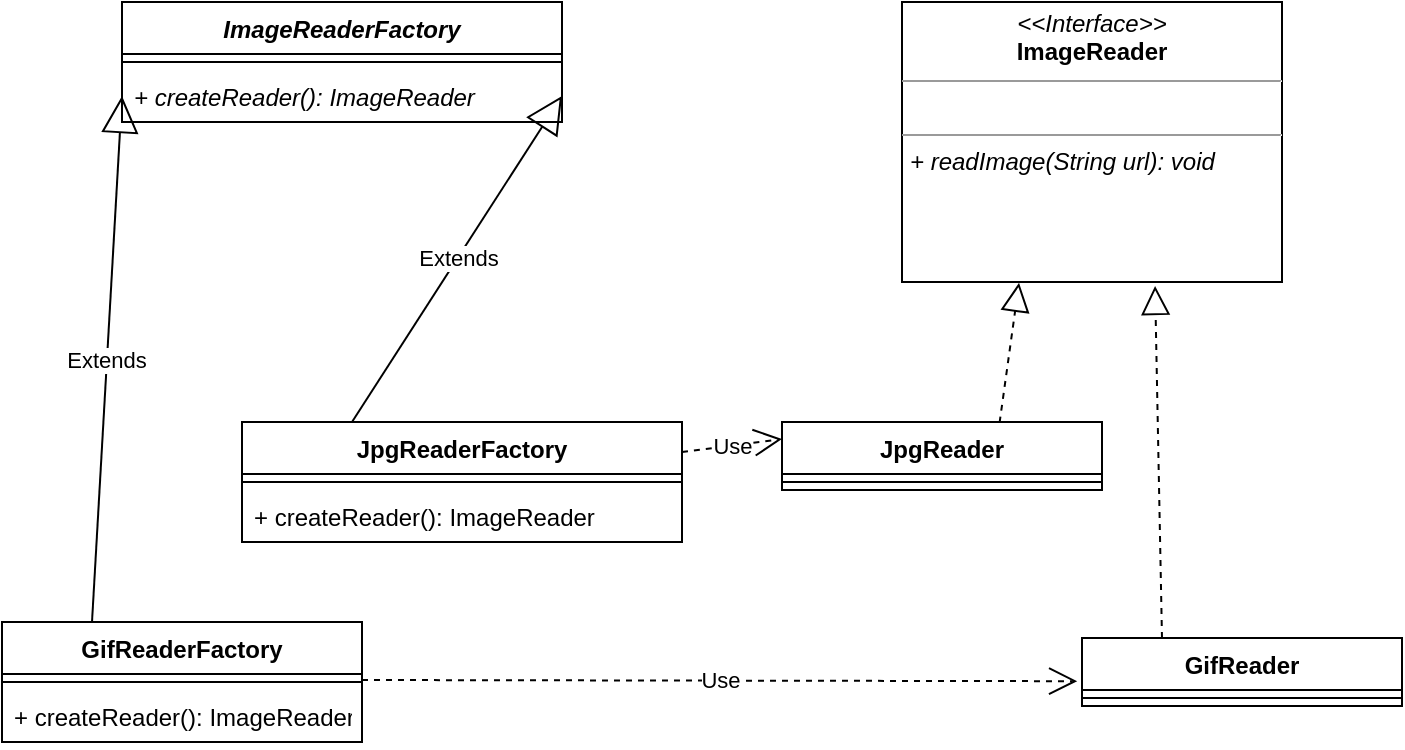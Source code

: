 <mxfile version="20.3.0" type="device"><diagram id="VBn3XIDrgKr0j_NpzsL8" name="第 1 页"><mxGraphModel dx="976" dy="689" grid="1" gridSize="10" guides="1" tooltips="1" connect="1" arrows="1" fold="1" page="1" pageScale="1" pageWidth="827" pageHeight="1169" math="0" shadow="0"><root><mxCell id="0"/><mxCell id="1" parent="0"/><mxCell id="YvkHJwtwBCzYyI9UdY16-1" value="ImageReaderFactory" style="swimlane;fontStyle=3;align=center;verticalAlign=top;childLayout=stackLayout;horizontal=1;startSize=26;horizontalStack=0;resizeParent=1;resizeParentMax=0;resizeLast=0;collapsible=1;marginBottom=0;" vertex="1" parent="1"><mxGeometry x="60" y="250" width="220" height="60" as="geometry"/></mxCell><mxCell id="YvkHJwtwBCzYyI9UdY16-3" value="" style="line;strokeWidth=1;fillColor=none;align=left;verticalAlign=middle;spacingTop=-1;spacingLeft=3;spacingRight=3;rotatable=0;labelPosition=right;points=[];portConstraint=eastwest;strokeColor=inherit;" vertex="1" parent="YvkHJwtwBCzYyI9UdY16-1"><mxGeometry y="26" width="220" height="8" as="geometry"/></mxCell><mxCell id="YvkHJwtwBCzYyI9UdY16-4" value="+ createReader(): ImageReader" style="text;strokeColor=none;fillColor=none;align=left;verticalAlign=top;spacingLeft=4;spacingRight=4;overflow=hidden;rotatable=0;points=[[0,0.5],[1,0.5]];portConstraint=eastwest;fontStyle=2" vertex="1" parent="YvkHJwtwBCzYyI9UdY16-1"><mxGeometry y="34" width="220" height="26" as="geometry"/></mxCell><mxCell id="YvkHJwtwBCzYyI9UdY16-5" value="GifReaderFactory" style="swimlane;fontStyle=1;align=center;verticalAlign=top;childLayout=stackLayout;horizontal=1;startSize=26;horizontalStack=0;resizeParent=1;resizeParentMax=0;resizeLast=0;collapsible=1;marginBottom=0;" vertex="1" parent="1"><mxGeometry y="560" width="180" height="60" as="geometry"/></mxCell><mxCell id="YvkHJwtwBCzYyI9UdY16-7" value="" style="line;strokeWidth=1;fillColor=none;align=left;verticalAlign=middle;spacingTop=-1;spacingLeft=3;spacingRight=3;rotatable=0;labelPosition=right;points=[];portConstraint=eastwest;strokeColor=inherit;" vertex="1" parent="YvkHJwtwBCzYyI9UdY16-5"><mxGeometry y="26" width="180" height="8" as="geometry"/></mxCell><mxCell id="YvkHJwtwBCzYyI9UdY16-8" value="+ createReader(): ImageReader" style="text;strokeColor=none;fillColor=none;align=left;verticalAlign=top;spacingLeft=4;spacingRight=4;overflow=hidden;rotatable=0;points=[[0,0.5],[1,0.5]];portConstraint=eastwest;" vertex="1" parent="YvkHJwtwBCzYyI9UdY16-5"><mxGeometry y="34" width="180" height="26" as="geometry"/></mxCell><mxCell id="YvkHJwtwBCzYyI9UdY16-9" value="JpgReaderFactory" style="swimlane;fontStyle=1;align=center;verticalAlign=top;childLayout=stackLayout;horizontal=1;startSize=26;horizontalStack=0;resizeParent=1;resizeParentMax=0;resizeLast=0;collapsible=1;marginBottom=0;" vertex="1" parent="1"><mxGeometry x="120" y="460" width="220" height="60" as="geometry"/></mxCell><mxCell id="YvkHJwtwBCzYyI9UdY16-11" value="" style="line;strokeWidth=1;fillColor=none;align=left;verticalAlign=middle;spacingTop=-1;spacingLeft=3;spacingRight=3;rotatable=0;labelPosition=right;points=[];portConstraint=eastwest;strokeColor=inherit;" vertex="1" parent="YvkHJwtwBCzYyI9UdY16-9"><mxGeometry y="26" width="220" height="8" as="geometry"/></mxCell><mxCell id="YvkHJwtwBCzYyI9UdY16-12" value="+ createReader(): ImageReader" style="text;strokeColor=none;fillColor=none;align=left;verticalAlign=top;spacingLeft=4;spacingRight=4;overflow=hidden;rotatable=0;points=[[0,0.5],[1,0.5]];portConstraint=eastwest;fontStyle=0" vertex="1" parent="YvkHJwtwBCzYyI9UdY16-9"><mxGeometry y="34" width="220" height="26" as="geometry"/></mxCell><mxCell id="YvkHJwtwBCzYyI9UdY16-13" value="Extends" style="endArrow=block;endSize=16;endFill=0;html=1;rounded=0;exitX=0.25;exitY=0;exitDx=0;exitDy=0;entryX=1;entryY=0.5;entryDx=0;entryDy=0;" edge="1" parent="1" source="YvkHJwtwBCzYyI9UdY16-9" target="YvkHJwtwBCzYyI9UdY16-4"><mxGeometry width="160" relative="1" as="geometry"><mxPoint x="330" y="350" as="sourcePoint"/><mxPoint x="490" y="350" as="targetPoint"/></mxGeometry></mxCell><mxCell id="YvkHJwtwBCzYyI9UdY16-14" value="Extends" style="endArrow=block;endSize=16;endFill=0;html=1;rounded=0;exitX=0.25;exitY=0;exitDx=0;exitDy=0;entryX=0;entryY=0.5;entryDx=0;entryDy=0;" edge="1" parent="1" source="YvkHJwtwBCzYyI9UdY16-5" target="YvkHJwtwBCzYyI9UdY16-4"><mxGeometry width="160" relative="1" as="geometry"><mxPoint x="330" y="350" as="sourcePoint"/><mxPoint x="490" y="350" as="targetPoint"/></mxGeometry></mxCell><mxCell id="YvkHJwtwBCzYyI9UdY16-15" value="&lt;p style=&quot;margin:0px;margin-top:4px;text-align:center;&quot;&gt;&lt;i&gt;&amp;lt;&amp;lt;Interface&amp;gt;&amp;gt;&lt;/i&gt;&lt;br&gt;&lt;b&gt;ImageReader&lt;/b&gt;&lt;/p&gt;&lt;hr size=&quot;1&quot;&gt;&lt;p style=&quot;margin:0px;margin-left:4px;&quot;&gt;&lt;br&gt;&lt;/p&gt;&lt;hr size=&quot;1&quot;&gt;&lt;p style=&quot;margin:0px;margin-left:4px;&quot;&gt;&lt;i&gt;+ readImage(String url): void&lt;/i&gt;&lt;br&gt;&lt;/p&gt;" style="verticalAlign=top;align=left;overflow=fill;fontSize=12;fontFamily=Helvetica;html=1;" vertex="1" parent="1"><mxGeometry x="450" y="250" width="190" height="140" as="geometry"/></mxCell><mxCell id="YvkHJwtwBCzYyI9UdY16-16" value="GifReader" style="swimlane;fontStyle=1;align=center;verticalAlign=top;childLayout=stackLayout;horizontal=1;startSize=26;horizontalStack=0;resizeParent=1;resizeParentMax=0;resizeLast=0;collapsible=1;marginBottom=0;" vertex="1" parent="1"><mxGeometry x="540" y="568" width="160" height="34" as="geometry"/></mxCell><mxCell id="YvkHJwtwBCzYyI9UdY16-18" value="" style="line;strokeWidth=1;fillColor=none;align=left;verticalAlign=middle;spacingTop=-1;spacingLeft=3;spacingRight=3;rotatable=0;labelPosition=right;points=[];portConstraint=eastwest;strokeColor=inherit;" vertex="1" parent="YvkHJwtwBCzYyI9UdY16-16"><mxGeometry y="26" width="160" height="8" as="geometry"/></mxCell><mxCell id="YvkHJwtwBCzYyI9UdY16-20" value="JpgReader" style="swimlane;fontStyle=1;align=center;verticalAlign=top;childLayout=stackLayout;horizontal=1;startSize=26;horizontalStack=0;resizeParent=1;resizeParentMax=0;resizeLast=0;collapsible=1;marginBottom=0;" vertex="1" parent="1"><mxGeometry x="390" y="460" width="160" height="34" as="geometry"/></mxCell><mxCell id="YvkHJwtwBCzYyI9UdY16-22" value="" style="line;strokeWidth=1;fillColor=none;align=left;verticalAlign=middle;spacingTop=-1;spacingLeft=3;spacingRight=3;rotatable=0;labelPosition=right;points=[];portConstraint=eastwest;strokeColor=inherit;" vertex="1" parent="YvkHJwtwBCzYyI9UdY16-20"><mxGeometry y="26" width="160" height="8" as="geometry"/></mxCell><mxCell id="YvkHJwtwBCzYyI9UdY16-24" value="Use" style="endArrow=open;endSize=12;dashed=1;html=1;rounded=0;exitX=1;exitY=0.25;exitDx=0;exitDy=0;entryX=0;entryY=0.25;entryDx=0;entryDy=0;" edge="1" parent="1" source="YvkHJwtwBCzYyI9UdY16-9" target="YvkHJwtwBCzYyI9UdY16-20"><mxGeometry width="160" relative="1" as="geometry"><mxPoint x="270" y="390" as="sourcePoint"/><mxPoint x="430" y="390" as="targetPoint"/></mxGeometry></mxCell><mxCell id="YvkHJwtwBCzYyI9UdY16-25" value="Use" style="endArrow=open;endSize=12;dashed=1;html=1;rounded=0;exitX=1;exitY=0.5;exitDx=0;exitDy=0;entryX=-0.015;entryY=0.831;entryDx=0;entryDy=0;entryPerimeter=0;" edge="1" parent="1"><mxGeometry width="160" relative="1" as="geometry"><mxPoint x="180" y="589" as="sourcePoint"/><mxPoint x="537.6" y="589.606" as="targetPoint"/><mxPoint as="offset"/></mxGeometry></mxCell><mxCell id="YvkHJwtwBCzYyI9UdY16-26" value="" style="endArrow=block;dashed=1;endFill=0;endSize=12;html=1;rounded=0;exitX=0.25;exitY=0;exitDx=0;exitDy=0;entryX=0.666;entryY=1.014;entryDx=0;entryDy=0;entryPerimeter=0;" edge="1" parent="1" source="YvkHJwtwBCzYyI9UdY16-16" target="YvkHJwtwBCzYyI9UdY16-15"><mxGeometry width="160" relative="1" as="geometry"><mxPoint x="600" y="280" as="sourcePoint"/><mxPoint x="760" y="280" as="targetPoint"/></mxGeometry></mxCell><mxCell id="YvkHJwtwBCzYyI9UdY16-27" value="" style="endArrow=block;dashed=1;endFill=0;endSize=12;html=1;rounded=0;exitX=0.68;exitY=0.009;exitDx=0;exitDy=0;entryX=0.308;entryY=1.003;entryDx=0;entryDy=0;entryPerimeter=0;exitPerimeter=0;" edge="1" parent="1" source="YvkHJwtwBCzYyI9UdY16-20" target="YvkHJwtwBCzYyI9UdY16-15"><mxGeometry width="160" relative="1" as="geometry"><mxPoint x="330" y="350" as="sourcePoint"/><mxPoint x="490" y="350" as="targetPoint"/></mxGeometry></mxCell></root></mxGraphModel></diagram></mxfile>